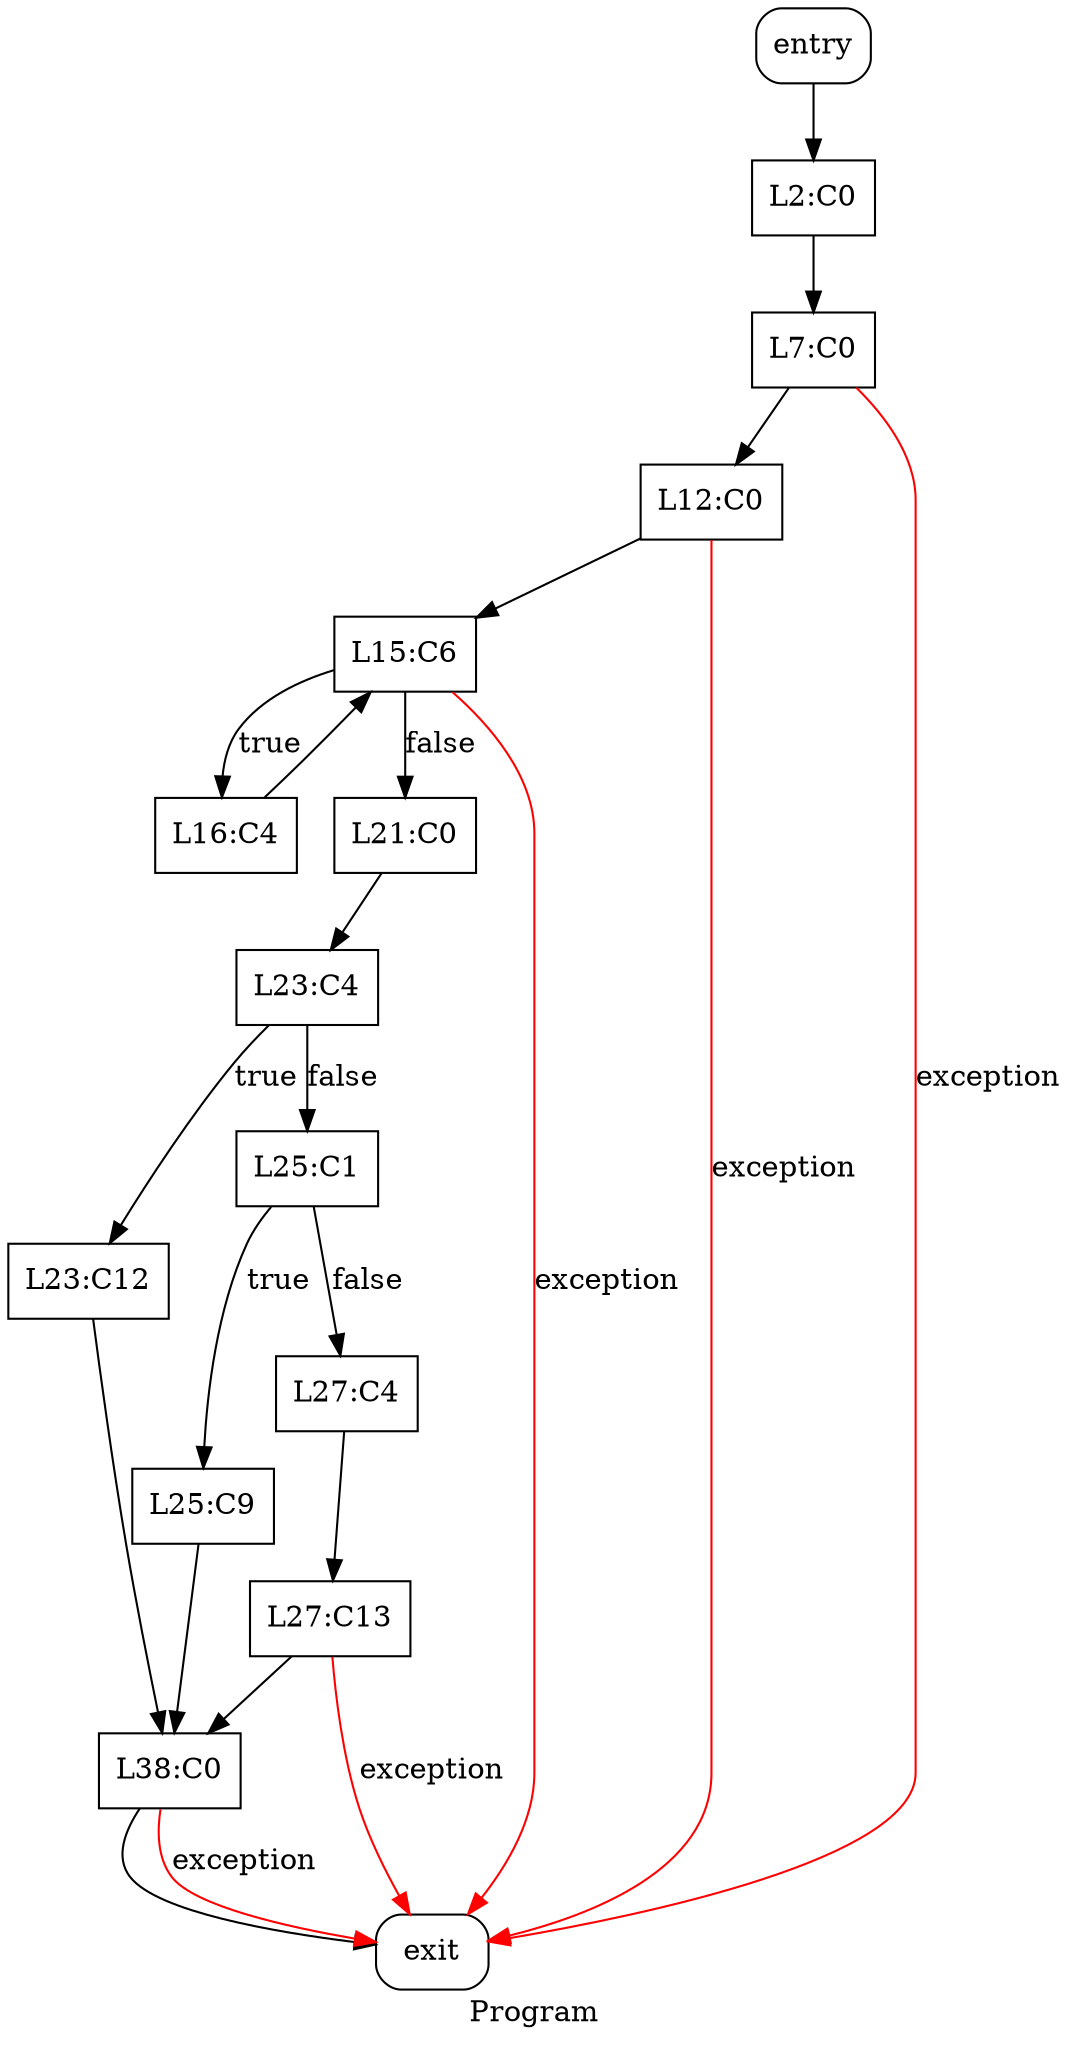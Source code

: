 digraph CFG {
node [shape="box"]
label = "Program"
n0 [label="entry", style="rounded"]
n1 [label="L2:C0"]
n2 [label="L7:C0"]
n3 [label="L12:C0"]
n4 [label="L15:C6"]
n5 [label="L16:C4"]
n6 [label="L21:C0"]
n7 [label="L23:C4"]
n8 [label="L23:C12"]
n9 [label="L38:C0"]
n10 [label="L25:C1"]
n11 [label="L25:C9"]
n12 [label="L27:C4"]
n13 [label="L27:C13"]
n14 [label="exit", style="rounded"]
n0 -> n1 []
n1 -> n2 []
n2 -> n3 []
n2 -> n14 [color="red", label="exception"]
n3 -> n4 []
n3 -> n14 [color="red", label="exception"]
n4 -> n5 [label="true"]
n4 -> n6 [label="false"]
n4 -> n14 [color="red", label="exception"]
n5 -> n4 []
n6 -> n7 []
n7 -> n8 [label="true"]
n7 -> n10 [label="false"]
n8 -> n9 []
n9 -> n14 []
n9 -> n14 [color="red", label="exception"]
n10 -> n11 [label="true"]
n10 -> n12 [label="false"]
n11 -> n9 []
n12 -> n13 []
n13 -> n9 []
n13 -> n14 [color="red", label="exception"]
}